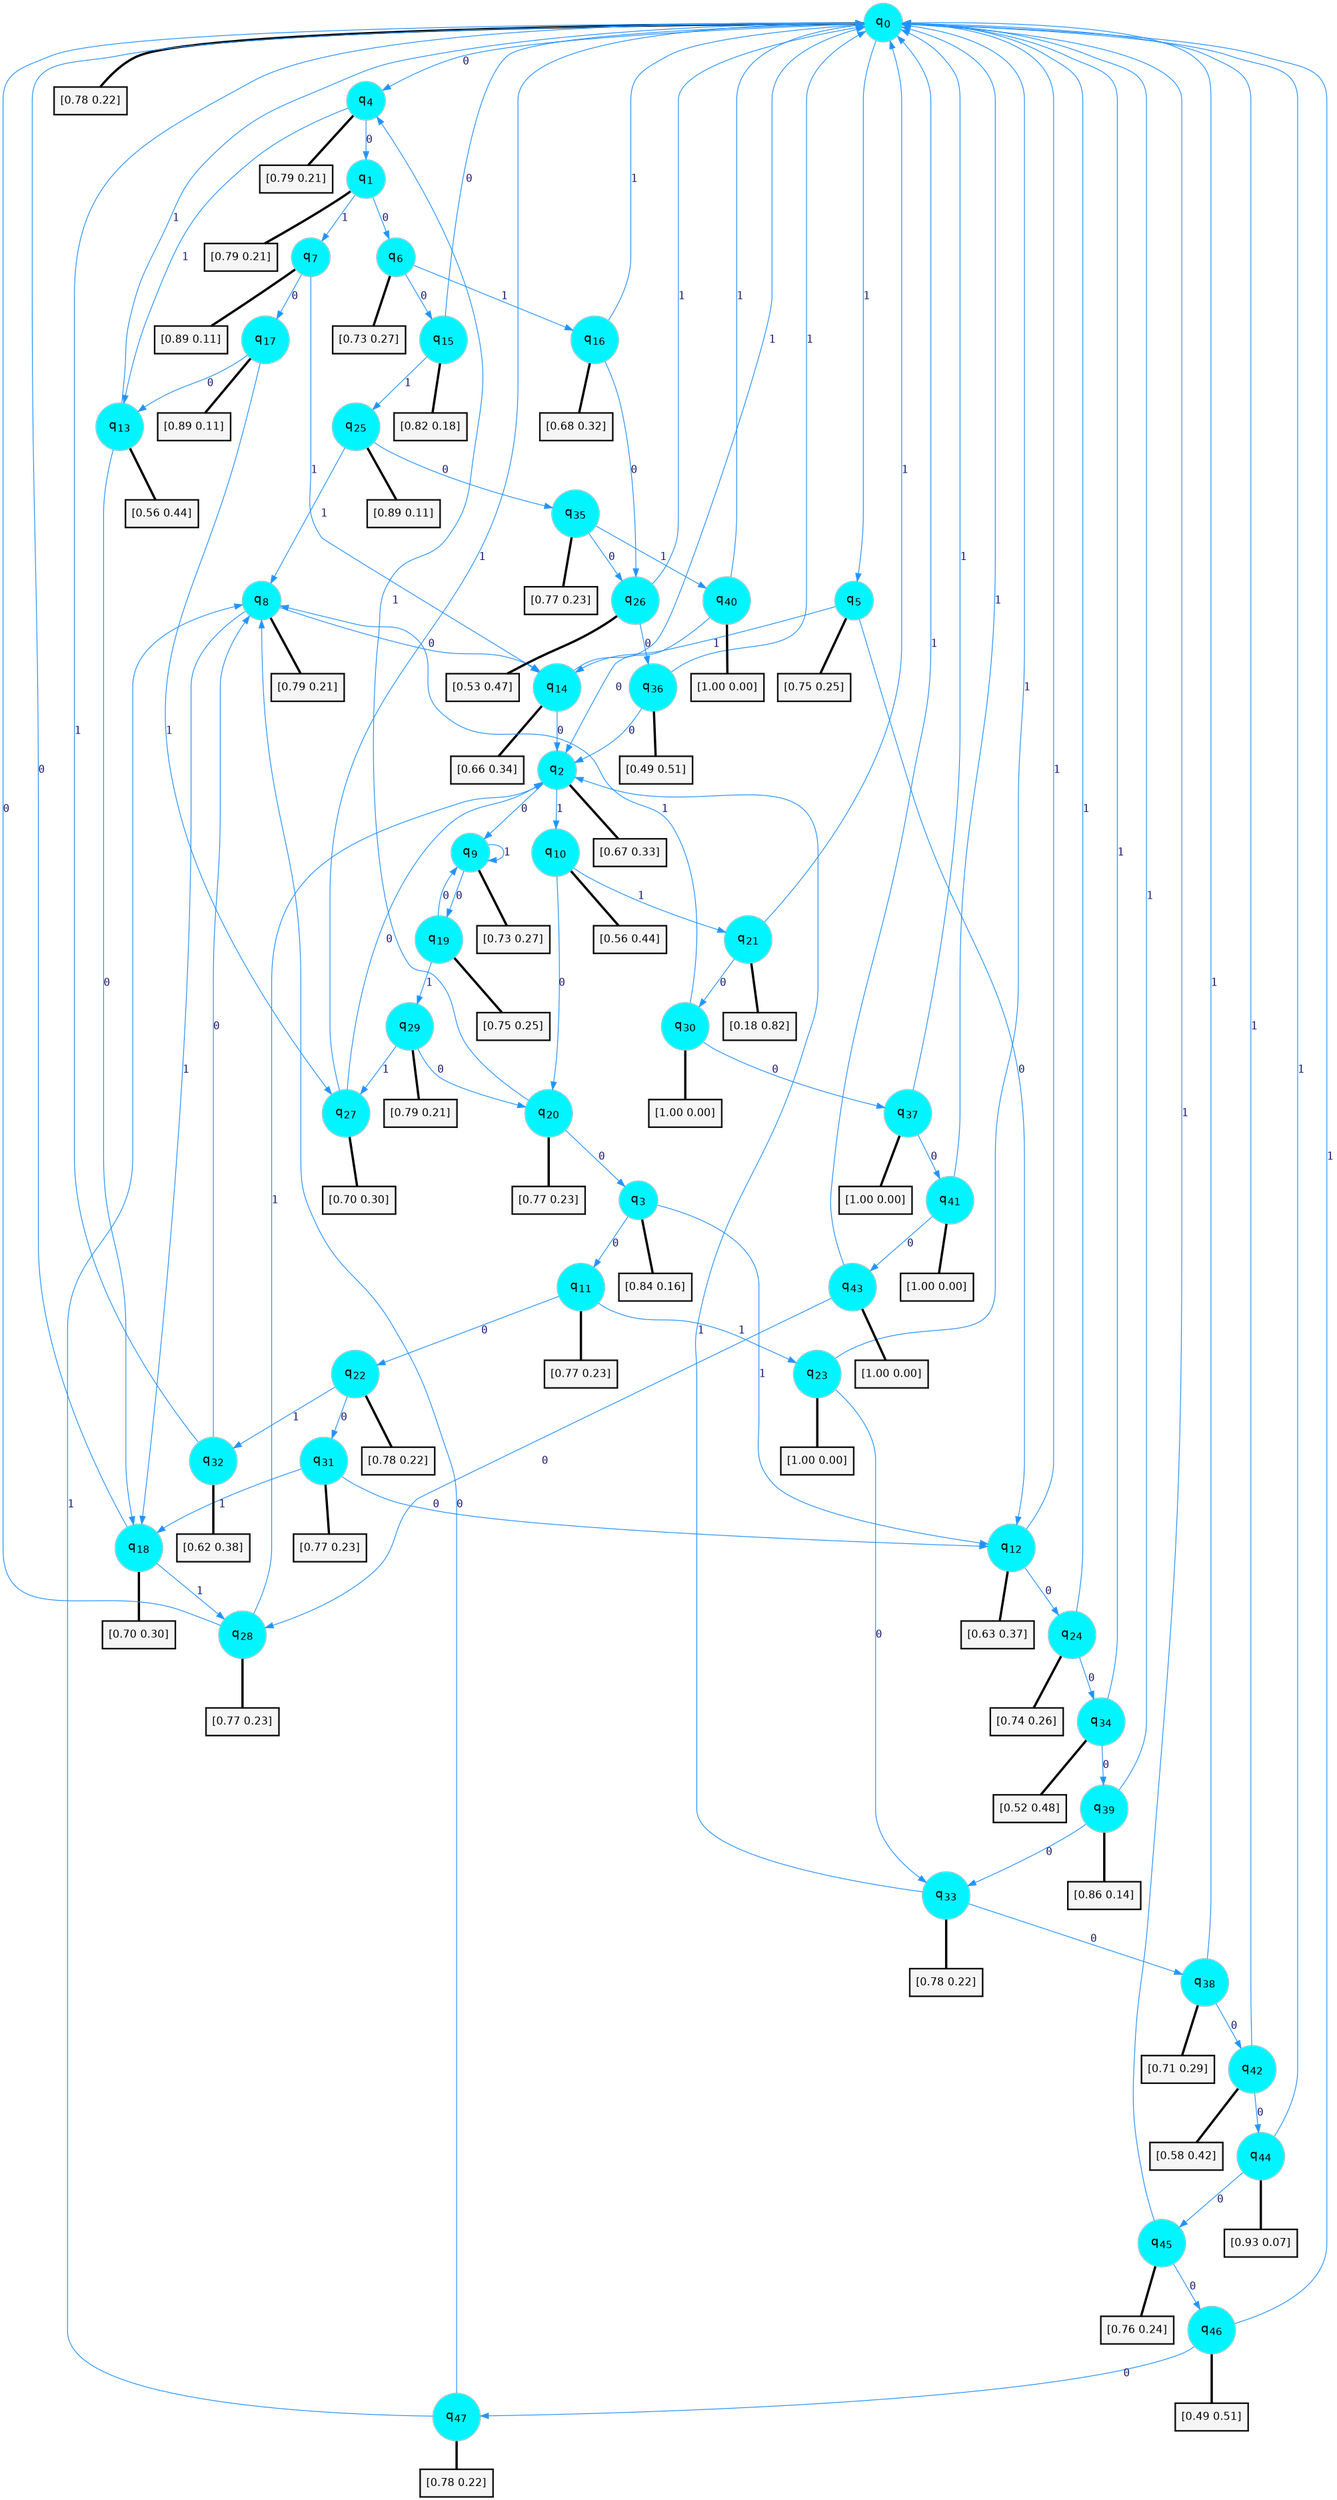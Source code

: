 digraph G {
graph [
bgcolor=transparent, dpi=300, rankdir=TD, size="40,25"];
node [
color=gray, fillcolor=turquoise1, fontcolor=black, fontname=Helvetica, fontsize=16, fontweight=bold, shape=circle, style=filled];
edge [
arrowsize=1, color=dodgerblue1, fontcolor=midnightblue, fontname=courier, fontweight=bold, penwidth=1, style=solid, weight=20];
0[label=<q<SUB>0</SUB>>];
1[label=<q<SUB>1</SUB>>];
2[label=<q<SUB>2</SUB>>];
3[label=<q<SUB>3</SUB>>];
4[label=<q<SUB>4</SUB>>];
5[label=<q<SUB>5</SUB>>];
6[label=<q<SUB>6</SUB>>];
7[label=<q<SUB>7</SUB>>];
8[label=<q<SUB>8</SUB>>];
9[label=<q<SUB>9</SUB>>];
10[label=<q<SUB>10</SUB>>];
11[label=<q<SUB>11</SUB>>];
12[label=<q<SUB>12</SUB>>];
13[label=<q<SUB>13</SUB>>];
14[label=<q<SUB>14</SUB>>];
15[label=<q<SUB>15</SUB>>];
16[label=<q<SUB>16</SUB>>];
17[label=<q<SUB>17</SUB>>];
18[label=<q<SUB>18</SUB>>];
19[label=<q<SUB>19</SUB>>];
20[label=<q<SUB>20</SUB>>];
21[label=<q<SUB>21</SUB>>];
22[label=<q<SUB>22</SUB>>];
23[label=<q<SUB>23</SUB>>];
24[label=<q<SUB>24</SUB>>];
25[label=<q<SUB>25</SUB>>];
26[label=<q<SUB>26</SUB>>];
27[label=<q<SUB>27</SUB>>];
28[label=<q<SUB>28</SUB>>];
29[label=<q<SUB>29</SUB>>];
30[label=<q<SUB>30</SUB>>];
31[label=<q<SUB>31</SUB>>];
32[label=<q<SUB>32</SUB>>];
33[label=<q<SUB>33</SUB>>];
34[label=<q<SUB>34</SUB>>];
35[label=<q<SUB>35</SUB>>];
36[label=<q<SUB>36</SUB>>];
37[label=<q<SUB>37</SUB>>];
38[label=<q<SUB>38</SUB>>];
39[label=<q<SUB>39</SUB>>];
40[label=<q<SUB>40</SUB>>];
41[label=<q<SUB>41</SUB>>];
42[label=<q<SUB>42</SUB>>];
43[label=<q<SUB>43</SUB>>];
44[label=<q<SUB>44</SUB>>];
45[label=<q<SUB>45</SUB>>];
46[label=<q<SUB>46</SUB>>];
47[label=<q<SUB>47</SUB>>];
48[label="[0.78 0.22]", shape=box,fontcolor=black, fontname=Helvetica, fontsize=14, penwidth=2, fillcolor=whitesmoke,color=black];
49[label="[0.79 0.21]", shape=box,fontcolor=black, fontname=Helvetica, fontsize=14, penwidth=2, fillcolor=whitesmoke,color=black];
50[label="[0.67 0.33]", shape=box,fontcolor=black, fontname=Helvetica, fontsize=14, penwidth=2, fillcolor=whitesmoke,color=black];
51[label="[0.84 0.16]", shape=box,fontcolor=black, fontname=Helvetica, fontsize=14, penwidth=2, fillcolor=whitesmoke,color=black];
52[label="[0.79 0.21]", shape=box,fontcolor=black, fontname=Helvetica, fontsize=14, penwidth=2, fillcolor=whitesmoke,color=black];
53[label="[0.75 0.25]", shape=box,fontcolor=black, fontname=Helvetica, fontsize=14, penwidth=2, fillcolor=whitesmoke,color=black];
54[label="[0.73 0.27]", shape=box,fontcolor=black, fontname=Helvetica, fontsize=14, penwidth=2, fillcolor=whitesmoke,color=black];
55[label="[0.89 0.11]", shape=box,fontcolor=black, fontname=Helvetica, fontsize=14, penwidth=2, fillcolor=whitesmoke,color=black];
56[label="[0.79 0.21]", shape=box,fontcolor=black, fontname=Helvetica, fontsize=14, penwidth=2, fillcolor=whitesmoke,color=black];
57[label="[0.73 0.27]", shape=box,fontcolor=black, fontname=Helvetica, fontsize=14, penwidth=2, fillcolor=whitesmoke,color=black];
58[label="[0.56 0.44]", shape=box,fontcolor=black, fontname=Helvetica, fontsize=14, penwidth=2, fillcolor=whitesmoke,color=black];
59[label="[0.77 0.23]", shape=box,fontcolor=black, fontname=Helvetica, fontsize=14, penwidth=2, fillcolor=whitesmoke,color=black];
60[label="[0.63 0.37]", shape=box,fontcolor=black, fontname=Helvetica, fontsize=14, penwidth=2, fillcolor=whitesmoke,color=black];
61[label="[0.56 0.44]", shape=box,fontcolor=black, fontname=Helvetica, fontsize=14, penwidth=2, fillcolor=whitesmoke,color=black];
62[label="[0.66 0.34]", shape=box,fontcolor=black, fontname=Helvetica, fontsize=14, penwidth=2, fillcolor=whitesmoke,color=black];
63[label="[0.82 0.18]", shape=box,fontcolor=black, fontname=Helvetica, fontsize=14, penwidth=2, fillcolor=whitesmoke,color=black];
64[label="[0.68 0.32]", shape=box,fontcolor=black, fontname=Helvetica, fontsize=14, penwidth=2, fillcolor=whitesmoke,color=black];
65[label="[0.89 0.11]", shape=box,fontcolor=black, fontname=Helvetica, fontsize=14, penwidth=2, fillcolor=whitesmoke,color=black];
66[label="[0.70 0.30]", shape=box,fontcolor=black, fontname=Helvetica, fontsize=14, penwidth=2, fillcolor=whitesmoke,color=black];
67[label="[0.75 0.25]", shape=box,fontcolor=black, fontname=Helvetica, fontsize=14, penwidth=2, fillcolor=whitesmoke,color=black];
68[label="[0.77 0.23]", shape=box,fontcolor=black, fontname=Helvetica, fontsize=14, penwidth=2, fillcolor=whitesmoke,color=black];
69[label="[0.18 0.82]", shape=box,fontcolor=black, fontname=Helvetica, fontsize=14, penwidth=2, fillcolor=whitesmoke,color=black];
70[label="[0.78 0.22]", shape=box,fontcolor=black, fontname=Helvetica, fontsize=14, penwidth=2, fillcolor=whitesmoke,color=black];
71[label="[1.00 0.00]", shape=box,fontcolor=black, fontname=Helvetica, fontsize=14, penwidth=2, fillcolor=whitesmoke,color=black];
72[label="[0.74 0.26]", shape=box,fontcolor=black, fontname=Helvetica, fontsize=14, penwidth=2, fillcolor=whitesmoke,color=black];
73[label="[0.89 0.11]", shape=box,fontcolor=black, fontname=Helvetica, fontsize=14, penwidth=2, fillcolor=whitesmoke,color=black];
74[label="[0.53 0.47]", shape=box,fontcolor=black, fontname=Helvetica, fontsize=14, penwidth=2, fillcolor=whitesmoke,color=black];
75[label="[0.70 0.30]", shape=box,fontcolor=black, fontname=Helvetica, fontsize=14, penwidth=2, fillcolor=whitesmoke,color=black];
76[label="[0.77 0.23]", shape=box,fontcolor=black, fontname=Helvetica, fontsize=14, penwidth=2, fillcolor=whitesmoke,color=black];
77[label="[0.79 0.21]", shape=box,fontcolor=black, fontname=Helvetica, fontsize=14, penwidth=2, fillcolor=whitesmoke,color=black];
78[label="[1.00 0.00]", shape=box,fontcolor=black, fontname=Helvetica, fontsize=14, penwidth=2, fillcolor=whitesmoke,color=black];
79[label="[0.77 0.23]", shape=box,fontcolor=black, fontname=Helvetica, fontsize=14, penwidth=2, fillcolor=whitesmoke,color=black];
80[label="[0.62 0.38]", shape=box,fontcolor=black, fontname=Helvetica, fontsize=14, penwidth=2, fillcolor=whitesmoke,color=black];
81[label="[0.78 0.22]", shape=box,fontcolor=black, fontname=Helvetica, fontsize=14, penwidth=2, fillcolor=whitesmoke,color=black];
82[label="[0.52 0.48]", shape=box,fontcolor=black, fontname=Helvetica, fontsize=14, penwidth=2, fillcolor=whitesmoke,color=black];
83[label="[0.77 0.23]", shape=box,fontcolor=black, fontname=Helvetica, fontsize=14, penwidth=2, fillcolor=whitesmoke,color=black];
84[label="[0.49 0.51]", shape=box,fontcolor=black, fontname=Helvetica, fontsize=14, penwidth=2, fillcolor=whitesmoke,color=black];
85[label="[1.00 0.00]", shape=box,fontcolor=black, fontname=Helvetica, fontsize=14, penwidth=2, fillcolor=whitesmoke,color=black];
86[label="[0.71 0.29]", shape=box,fontcolor=black, fontname=Helvetica, fontsize=14, penwidth=2, fillcolor=whitesmoke,color=black];
87[label="[0.86 0.14]", shape=box,fontcolor=black, fontname=Helvetica, fontsize=14, penwidth=2, fillcolor=whitesmoke,color=black];
88[label="[1.00 0.00]", shape=box,fontcolor=black, fontname=Helvetica, fontsize=14, penwidth=2, fillcolor=whitesmoke,color=black];
89[label="[1.00 0.00]", shape=box,fontcolor=black, fontname=Helvetica, fontsize=14, penwidth=2, fillcolor=whitesmoke,color=black];
90[label="[0.58 0.42]", shape=box,fontcolor=black, fontname=Helvetica, fontsize=14, penwidth=2, fillcolor=whitesmoke,color=black];
91[label="[1.00 0.00]", shape=box,fontcolor=black, fontname=Helvetica, fontsize=14, penwidth=2, fillcolor=whitesmoke,color=black];
92[label="[0.93 0.07]", shape=box,fontcolor=black, fontname=Helvetica, fontsize=14, penwidth=2, fillcolor=whitesmoke,color=black];
93[label="[0.76 0.24]", shape=box,fontcolor=black, fontname=Helvetica, fontsize=14, penwidth=2, fillcolor=whitesmoke,color=black];
94[label="[0.49 0.51]", shape=box,fontcolor=black, fontname=Helvetica, fontsize=14, penwidth=2, fillcolor=whitesmoke,color=black];
95[label="[0.78 0.22]", shape=box,fontcolor=black, fontname=Helvetica, fontsize=14, penwidth=2, fillcolor=whitesmoke,color=black];
0->4 [label=0];
0->5 [label=1];
0->48 [arrowhead=none, penwidth=3,color=black];
1->6 [label=0];
1->7 [label=1];
1->49 [arrowhead=none, penwidth=3,color=black];
2->9 [label=0];
2->10 [label=1];
2->50 [arrowhead=none, penwidth=3,color=black];
3->11 [label=0];
3->12 [label=1];
3->51 [arrowhead=none, penwidth=3,color=black];
4->1 [label=0];
4->13 [label=1];
4->52 [arrowhead=none, penwidth=3,color=black];
5->12 [label=0];
5->14 [label=1];
5->53 [arrowhead=none, penwidth=3,color=black];
6->15 [label=0];
6->16 [label=1];
6->54 [arrowhead=none, penwidth=3,color=black];
7->17 [label=0];
7->14 [label=1];
7->55 [arrowhead=none, penwidth=3,color=black];
8->14 [label=0];
8->18 [label=1];
8->56 [arrowhead=none, penwidth=3,color=black];
9->19 [label=0];
9->9 [label=1];
9->57 [arrowhead=none, penwidth=3,color=black];
10->20 [label=0];
10->21 [label=1];
10->58 [arrowhead=none, penwidth=3,color=black];
11->22 [label=0];
11->23 [label=1];
11->59 [arrowhead=none, penwidth=3,color=black];
12->24 [label=0];
12->0 [label=1];
12->60 [arrowhead=none, penwidth=3,color=black];
13->18 [label=0];
13->0 [label=1];
13->61 [arrowhead=none, penwidth=3,color=black];
14->2 [label=0];
14->0 [label=1];
14->62 [arrowhead=none, penwidth=3,color=black];
15->0 [label=0];
15->25 [label=1];
15->63 [arrowhead=none, penwidth=3,color=black];
16->26 [label=0];
16->0 [label=1];
16->64 [arrowhead=none, penwidth=3,color=black];
17->13 [label=0];
17->27 [label=1];
17->65 [arrowhead=none, penwidth=3,color=black];
18->0 [label=0];
18->28 [label=1];
18->66 [arrowhead=none, penwidth=3,color=black];
19->9 [label=0];
19->29 [label=1];
19->67 [arrowhead=none, penwidth=3,color=black];
20->3 [label=0];
20->4 [label=1];
20->68 [arrowhead=none, penwidth=3,color=black];
21->30 [label=0];
21->0 [label=1];
21->69 [arrowhead=none, penwidth=3,color=black];
22->31 [label=0];
22->32 [label=1];
22->70 [arrowhead=none, penwidth=3,color=black];
23->33 [label=0];
23->0 [label=1];
23->71 [arrowhead=none, penwidth=3,color=black];
24->34 [label=0];
24->0 [label=1];
24->72 [arrowhead=none, penwidth=3,color=black];
25->35 [label=0];
25->8 [label=1];
25->73 [arrowhead=none, penwidth=3,color=black];
26->36 [label=0];
26->0 [label=1];
26->74 [arrowhead=none, penwidth=3,color=black];
27->2 [label=0];
27->0 [label=1];
27->75 [arrowhead=none, penwidth=3,color=black];
28->0 [label=0];
28->2 [label=1];
28->76 [arrowhead=none, penwidth=3,color=black];
29->20 [label=0];
29->27 [label=1];
29->77 [arrowhead=none, penwidth=3,color=black];
30->37 [label=0];
30->8 [label=1];
30->78 [arrowhead=none, penwidth=3,color=black];
31->12 [label=0];
31->18 [label=1];
31->79 [arrowhead=none, penwidth=3,color=black];
32->8 [label=0];
32->0 [label=1];
32->80 [arrowhead=none, penwidth=3,color=black];
33->38 [label=0];
33->2 [label=1];
33->81 [arrowhead=none, penwidth=3,color=black];
34->39 [label=0];
34->0 [label=1];
34->82 [arrowhead=none, penwidth=3,color=black];
35->26 [label=0];
35->40 [label=1];
35->83 [arrowhead=none, penwidth=3,color=black];
36->2 [label=0];
36->0 [label=1];
36->84 [arrowhead=none, penwidth=3,color=black];
37->41 [label=0];
37->0 [label=1];
37->85 [arrowhead=none, penwidth=3,color=black];
38->42 [label=0];
38->0 [label=1];
38->86 [arrowhead=none, penwidth=3,color=black];
39->33 [label=0];
39->0 [label=1];
39->87 [arrowhead=none, penwidth=3,color=black];
40->2 [label=0];
40->0 [label=1];
40->88 [arrowhead=none, penwidth=3,color=black];
41->43 [label=0];
41->0 [label=1];
41->89 [arrowhead=none, penwidth=3,color=black];
42->44 [label=0];
42->0 [label=1];
42->90 [arrowhead=none, penwidth=3,color=black];
43->28 [label=0];
43->0 [label=1];
43->91 [arrowhead=none, penwidth=3,color=black];
44->45 [label=0];
44->0 [label=1];
44->92 [arrowhead=none, penwidth=3,color=black];
45->46 [label=0];
45->0 [label=1];
45->93 [arrowhead=none, penwidth=3,color=black];
46->47 [label=0];
46->0 [label=1];
46->94 [arrowhead=none, penwidth=3,color=black];
47->8 [label=0];
47->8 [label=1];
47->95 [arrowhead=none, penwidth=3,color=black];
}
